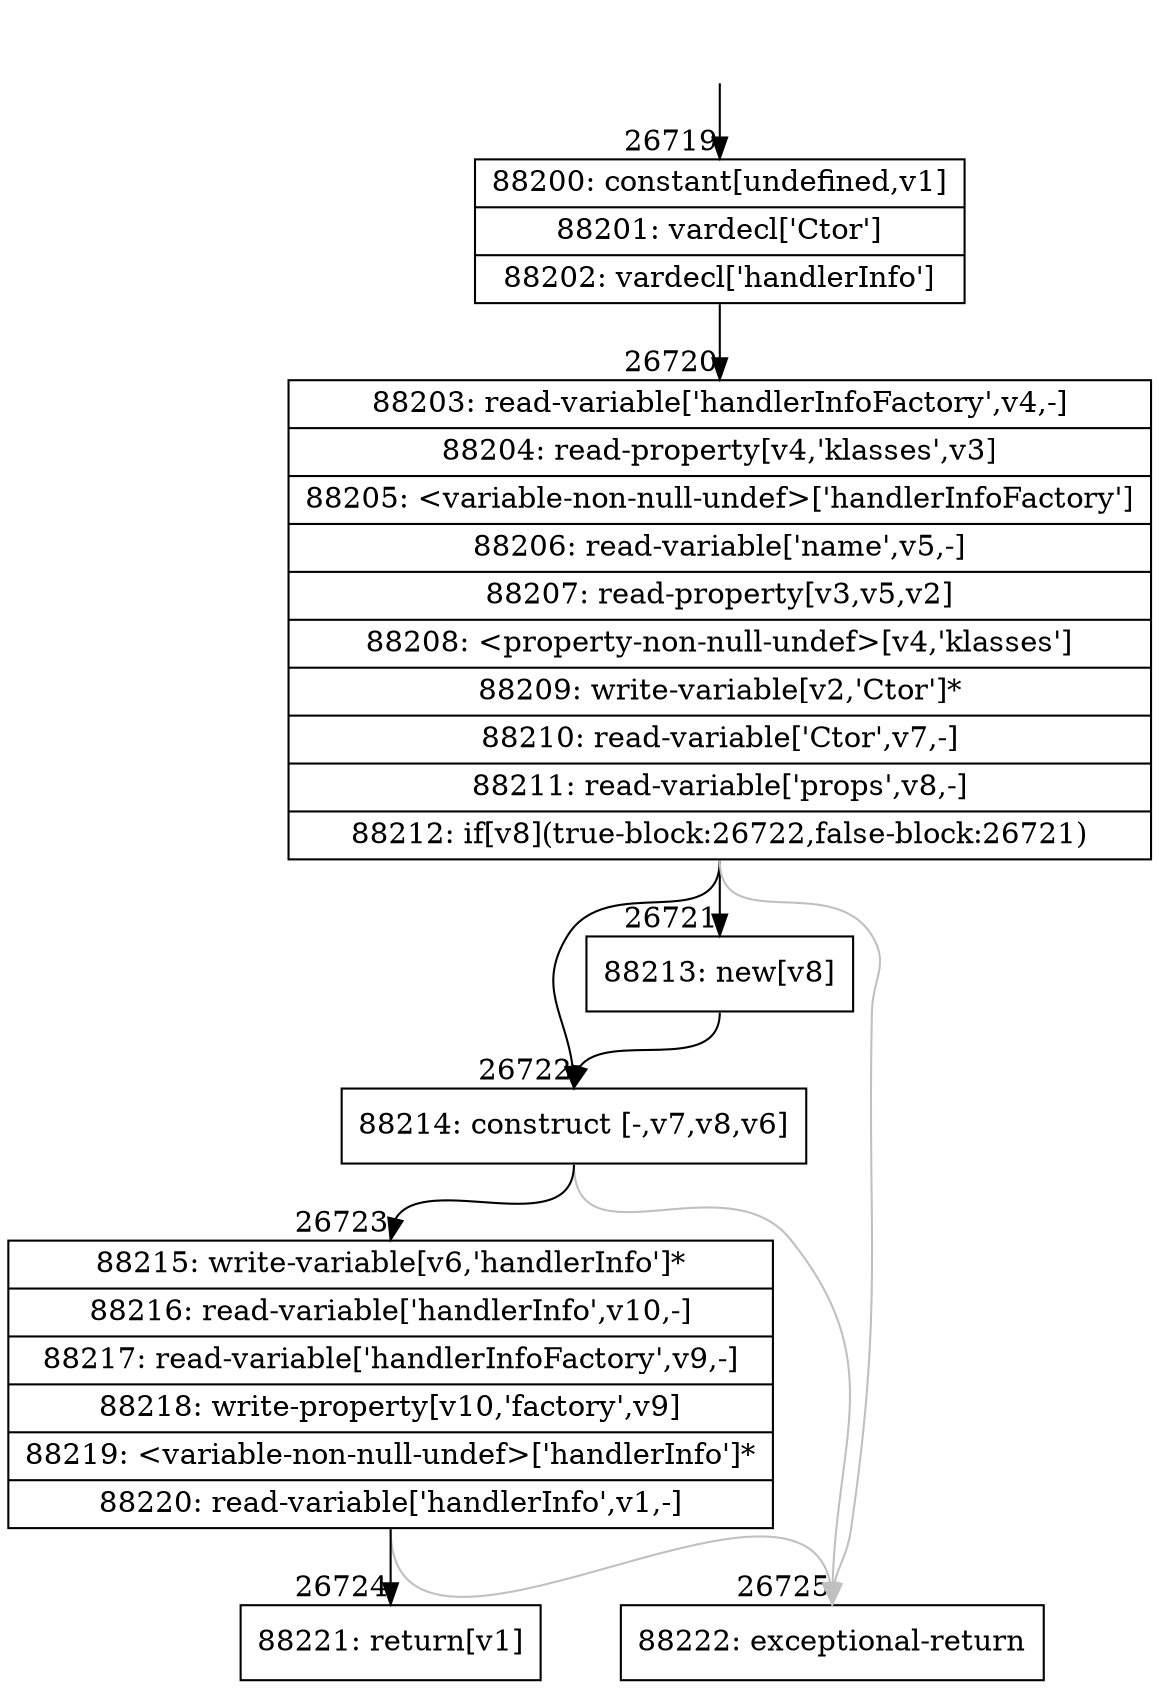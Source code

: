 digraph {
rankdir="TD"
BB_entry2340[shape=none,label=""];
BB_entry2340 -> BB26719 [tailport=s, headport=n, headlabel="    26719"]
BB26719 [shape=record label="{88200: constant[undefined,v1]|88201: vardecl['Ctor']|88202: vardecl['handlerInfo']}" ] 
BB26719 -> BB26720 [tailport=s, headport=n, headlabel="      26720"]
BB26720 [shape=record label="{88203: read-variable['handlerInfoFactory',v4,-]|88204: read-property[v4,'klasses',v3]|88205: \<variable-non-null-undef\>['handlerInfoFactory']|88206: read-variable['name',v5,-]|88207: read-property[v3,v5,v2]|88208: \<property-non-null-undef\>[v4,'klasses']|88209: write-variable[v2,'Ctor']*|88210: read-variable['Ctor',v7,-]|88211: read-variable['props',v8,-]|88212: if[v8](true-block:26722,false-block:26721)}" ] 
BB26720 -> BB26722 [tailport=s, headport=n, headlabel="      26722"]
BB26720 -> BB26721 [tailport=s, headport=n, headlabel="      26721"]
BB26720 -> BB26725 [tailport=s, headport=n, color=gray, headlabel="      26725"]
BB26721 [shape=record label="{88213: new[v8]}" ] 
BB26721 -> BB26722 [tailport=s, headport=n]
BB26722 [shape=record label="{88214: construct [-,v7,v8,v6]}" ] 
BB26722 -> BB26723 [tailport=s, headport=n, headlabel="      26723"]
BB26722 -> BB26725 [tailport=s, headport=n, color=gray]
BB26723 [shape=record label="{88215: write-variable[v6,'handlerInfo']*|88216: read-variable['handlerInfo',v10,-]|88217: read-variable['handlerInfoFactory',v9,-]|88218: write-property[v10,'factory',v9]|88219: \<variable-non-null-undef\>['handlerInfo']*|88220: read-variable['handlerInfo',v1,-]}" ] 
BB26723 -> BB26724 [tailport=s, headport=n, headlabel="      26724"]
BB26723 -> BB26725 [tailport=s, headport=n, color=gray]
BB26724 [shape=record label="{88221: return[v1]}" ] 
BB26725 [shape=record label="{88222: exceptional-return}" ] 
//#$~ 48338
}

